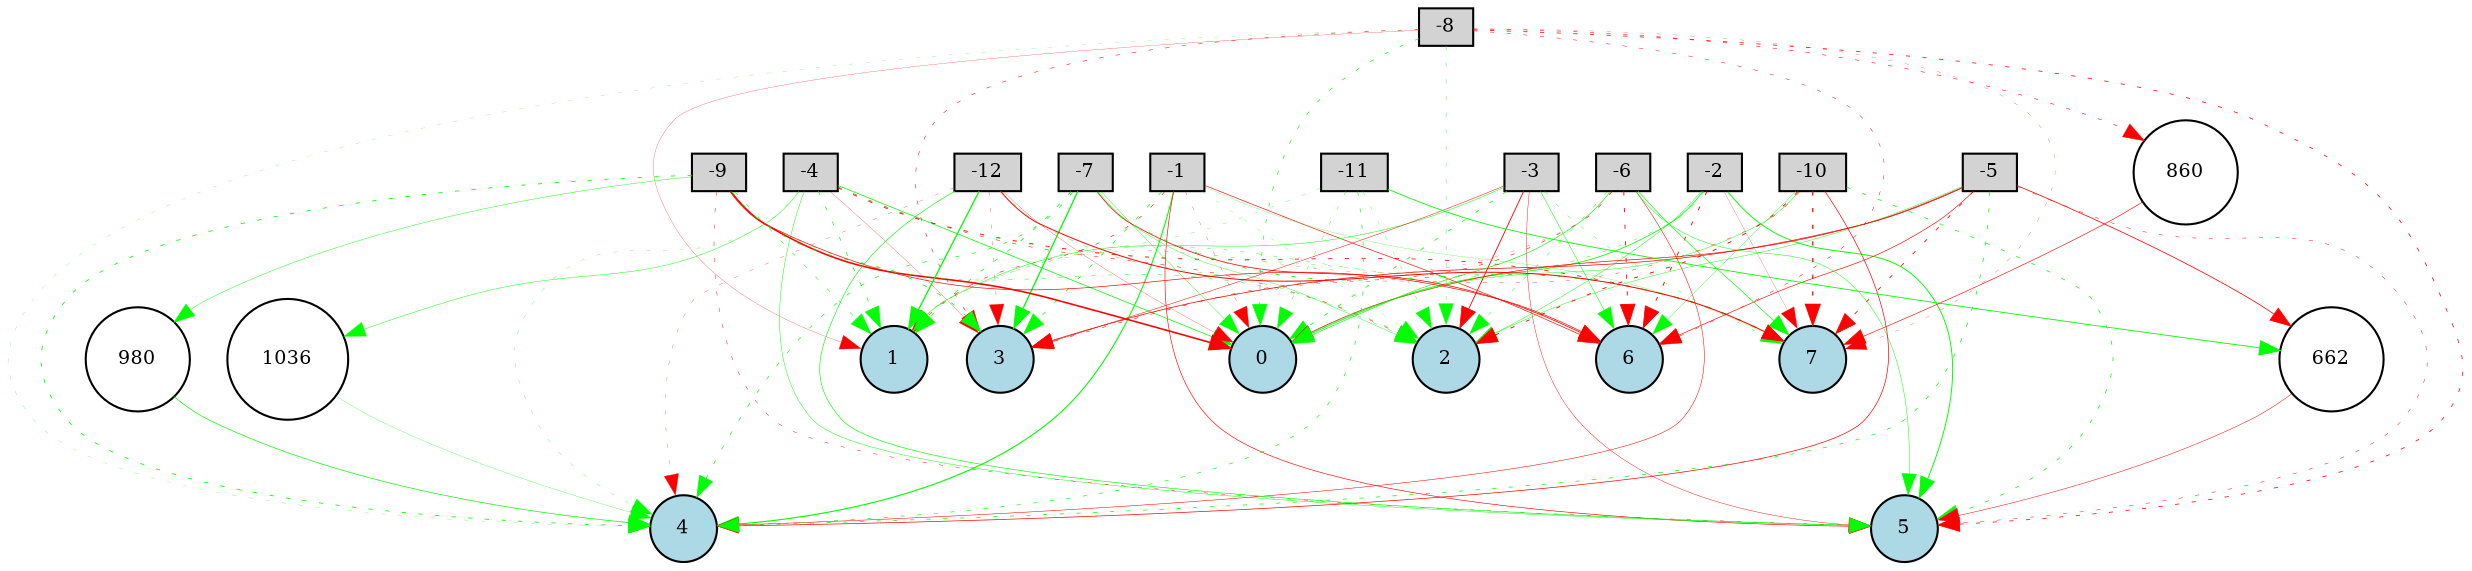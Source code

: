 digraph {
	node [fontsize=9 height=0.2 shape=circle width=0.2]
	-1 [fillcolor=lightgray shape=box style=filled]
	-2 [fillcolor=lightgray shape=box style=filled]
	-3 [fillcolor=lightgray shape=box style=filled]
	-4 [fillcolor=lightgray shape=box style=filled]
	-5 [fillcolor=lightgray shape=box style=filled]
	-6 [fillcolor=lightgray shape=box style=filled]
	-7 [fillcolor=lightgray shape=box style=filled]
	-8 [fillcolor=lightgray shape=box style=filled]
	-9 [fillcolor=lightgray shape=box style=filled]
	-10 [fillcolor=lightgray shape=box style=filled]
	-11 [fillcolor=lightgray shape=box style=filled]
	-12 [fillcolor=lightgray shape=box style=filled]
	0 [fillcolor=lightblue style=filled]
	1 [fillcolor=lightblue style=filled]
	2 [fillcolor=lightblue style=filled]
	3 [fillcolor=lightblue style=filled]
	4 [fillcolor=lightblue style=filled]
	5 [fillcolor=lightblue style=filled]
	6 [fillcolor=lightblue style=filled]
	7 [fillcolor=lightblue style=filled]
	1036 [fillcolor=white style=filled]
	980 [fillcolor=white style=filled]
	662 [fillcolor=white style=filled]
	860 [fillcolor=white style=filled]
	-1 -> 0 [color=red penwidth=0.12324462027691926 style=dotted]
	-1 -> 1 [color=red penwidth=0.2717827336498544 style=dotted]
	-1 -> 2 [color=green penwidth=0.11093402847998107 style=dotted]
	-1 -> 3 [color=green penwidth=0.34528943279642693 style=dotted]
	-1 -> 4 [color=green penwidth=0.5342987533655863 style=solid]
	-1 -> 5 [color=red penwidth=0.3039524921015127 style=solid]
	-1 -> 6 [color=red penwidth=0.3046144980496924 style=solid]
	-1 -> 7 [color=green penwidth=0.1151818794154787 style=solid]
	-2 -> 0 [color=green penwidth=0.3748673887655831 style=solid]
	-2 -> 1 [color=green penwidth=0.1980580401810062 style=dotted]
	-2 -> 2 [color=green penwidth=0.21967636637071314 style=solid]
	-2 -> 5 [color=green penwidth=0.4579846142033588 style=solid]
	-2 -> 6 [color=red penwidth=0.4400198998873932 style=dotted]
	-2 -> 7 [color=red penwidth=0.1040266734115645 style=solid]
	-3 -> 0 [color=green penwidth=0.37540356419854426 style=dotted]
	-3 -> 1 [color=green penwidth=0.23217176564551292 style=solid]
	-3 -> 2 [color=red penwidth=0.42313593652306924 style=solid]
	-3 -> 3 [color=red penwidth=0.23474748249447688 style=solid]
	-3 -> 5 [color=red penwidth=0.20474873022377799 style=solid]
	-3 -> 6 [color=green penwidth=0.2469707550638253 style=solid]
	-3 -> 7 [color=green penwidth=0.1691666267667331 style=dotted]
	-4 -> 0 [color=green penwidth=0.3552890830454155 style=solid]
	-4 -> 1 [color=green penwidth=0.32900899167593234 style=dotted]
	-4 -> 2 [color=red penwidth=0.24700770101658018 style=dotted]
	-4 -> 3 [color=red penwidth=0.1168877663543641 style=solid]
	-4 -> 4 [color=green penwidth=0.13194065794303955 style=dotted]
	-4 -> 5 [color=green penwidth=0.22323914089342803 style=solid]
	-4 -> 6 [color=green penwidth=0.17960922413940789 style=dotted]
	-4 -> 7 [color=red penwidth=0.3899710763310048 style=dotted]
	-5 -> 0 [color=red penwidth=0.33052024187281204 style=solid]
	-5 -> 2 [color=green penwidth=0.20689060519380711 style=solid]
	-5 -> 3 [color=red penwidth=0.35078155883312334 style=solid]
	-5 -> 4 [color=green penwidth=0.34924582011652633 style=dotted]
	-5 -> 5 [color=red penwidth=0.21610406243557034 style=dotted]
	-5 -> 6 [color=red penwidth=0.3018860077345531 style=solid]
	-5 -> 7 [color=red penwidth=0.3848968948634548 style=dotted]
	-6 -> 0 [color=green penwidth=0.3038054188900621 style=solid]
	-6 -> 1 [color=red penwidth=0.10289381811219292 style=dotted]
	-6 -> 2 [color=green penwidth=0.20031136853161025 style=dotted]
	-6 -> 3 [color=red penwidth=0.2567879076042864 style=dotted]
	-6 -> 4 [color=red penwidth=0.2501409270331939 style=solid]
	-6 -> 5 [color=green penwidth=0.2265530050673271 style=solid]
	-6 -> 6 [color=red penwidth=0.42701538150340734 style=dotted]
	-6 -> 7 [color=green penwidth=0.3152604065782053 style=solid]
	-7 -> 0 [color=green penwidth=0.17768355081531997 style=solid]
	-7 -> 1 [color=green penwidth=0.34405131124476196 style=dotted]
	-7 -> 2 [color=green penwidth=0.1776475090046586 style=solid]
	-7 -> 3 [color=green penwidth=0.6367375919108403 style=solid]
	-7 -> 4 [color=green penwidth=0.31305036133253306 style=dotted]
	-7 -> 6 [color=red penwidth=0.37432438938598334 style=solid]
	-7 -> 7 [color=green penwidth=0.420904813545363 style=dotted]
	-8 -> 0 [color=green penwidth=0.3176975224570916 style=dotted]
	-8 -> 1 [color=red penwidth=0.11636271297159237 style=solid]
	-8 -> 2 [color=green penwidth=0.1947016590149555 style=dotted]
	-8 -> 3 [color=red penwidth=0.2546401766311206 style=dotted]
	-8 -> 4 [color=green penwidth=0.10452543468484038 style=dotted]
	-8 -> 5 [color=red penwidth=0.370462849130462 style=dotted]
	-8 -> 6 [color=red penwidth=0.22513538034193542 style=dotted]
	-8 -> 7 [color=red penwidth=0.11652016371787867 style=dotted]
	-9 -> 0 [color=red penwidth=0.7630496648535816 style=solid]
	-9 -> 1 [color=green penwidth=0.2671509258178576 style=dotted]
	-9 -> 2 [color=green penwidth=0.2269967137525353 style=dotted]
	-9 -> 3 [color=green penwidth=0.38114036148449626 style=dotted]
	-9 -> 4 [color=green penwidth=0.40299532697009677 style=dotted]
	-9 -> 5 [color=red penwidth=0.21110339535974398 style=dotted]
	-9 -> 6 [color=red penwidth=0.3236533165711476 style=solid]
	-10 -> 0 [color=green penwidth=0.21246553218549938 style=solid]
	-10 -> 2 [color=red penwidth=0.4313273701496373 style=dotted]
	-10 -> 3 [color=red penwidth=0.17406646910632206 style=dotted]
	-10 -> 4 [color=red penwidth=0.3328646840374385 style=solid]
	-10 -> 5 [color=green penwidth=0.35477060731593535 style=dotted]
	-10 -> 6 [color=green penwidth=0.15420116782844995 style=solid]
	-10 -> 7 [color=red penwidth=0.5947231968419855 style=dotted]
	-11 -> 0 [color=green penwidth=0.1794306536580056 style=dotted]
	-11 -> 1 [color=green penwidth=0.13339296808417317 style=dotted]
	-11 -> 2 [color=green penwidth=0.15364679947328885 style=dotted]
	-11 -> 4 [color=green penwidth=0.30717246279822263 style=dotted]
	-12 -> 0 [color=red penwidth=0.1213276621879811 style=solid]
	-12 -> 1 [color=green penwidth=0.6394975676052467 style=solid]
	-12 -> 2 [color=green penwidth=0.19978585398519427 style=dotted]
	-12 -> 3 [color=red penwidth=0.1437665397828471 style=dotted]
	-12 -> 4 [color=red penwidth=0.1282366645210478 style=dotted]
	-12 -> 5 [color=green penwidth=0.30608939135178687 style=solid]
	-12 -> 7 [color=red penwidth=0.474165677885634 style=solid]
	-5 -> 662 [color=red penwidth=0.36807172176155956 style=solid]
	662 -> 5 [color=red penwidth=0.2347752749138785 style=solid]
	-11 -> 662 [color=green penwidth=0.41331836327697224 style=solid]
	-8 -> 860 [color=red penwidth=0.2606926542774556 style=dotted]
	860 -> 7 [color=red penwidth=0.29222710147860986 style=solid]
	-9 -> 980 [color=green penwidth=0.20367709759209945 style=solid]
	980 -> 4 [color=green penwidth=0.33234116123033164 style=solid]
	-4 -> 1036 [color=green penwidth=0.21378723265166444 style=solid]
	1036 -> 4 [color=green penwidth=0.12764691013501028 style=solid]
}

